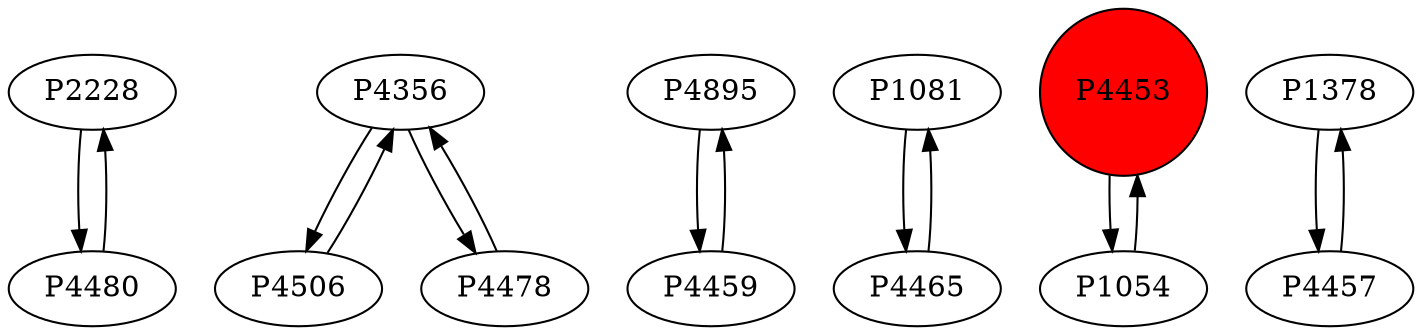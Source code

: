 digraph {
	P2228 -> P4480
	P4356 -> P4506
	P4356 -> P4478
	P4895 -> P4459
	P1081 -> P4465
	P4506 -> P4356
	P4478 -> P4356
	P4465 -> P1081
	P4453 -> P1054
	P4459 -> P4895
	P4480 -> P2228
	P1054 -> P4453
	P1378 -> P4457
	P4457 -> P1378
	P4453 [shape=circle]
	P4453 [style=filled]
	P4453 [fillcolor=red]
}